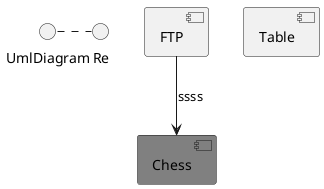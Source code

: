 @startuml
UmlDiagram.Re
component "Chess" #grey
component "FTP"
component "Table"
(FTP) --> (Chess) : ssss

@enduml
' Actifsource ID=[dc5bfacd-eaac-11e8-88d3-bfc6b992bdec,d6de1d03-27f5-11e6-b263-9db62e053e59,Hash]
